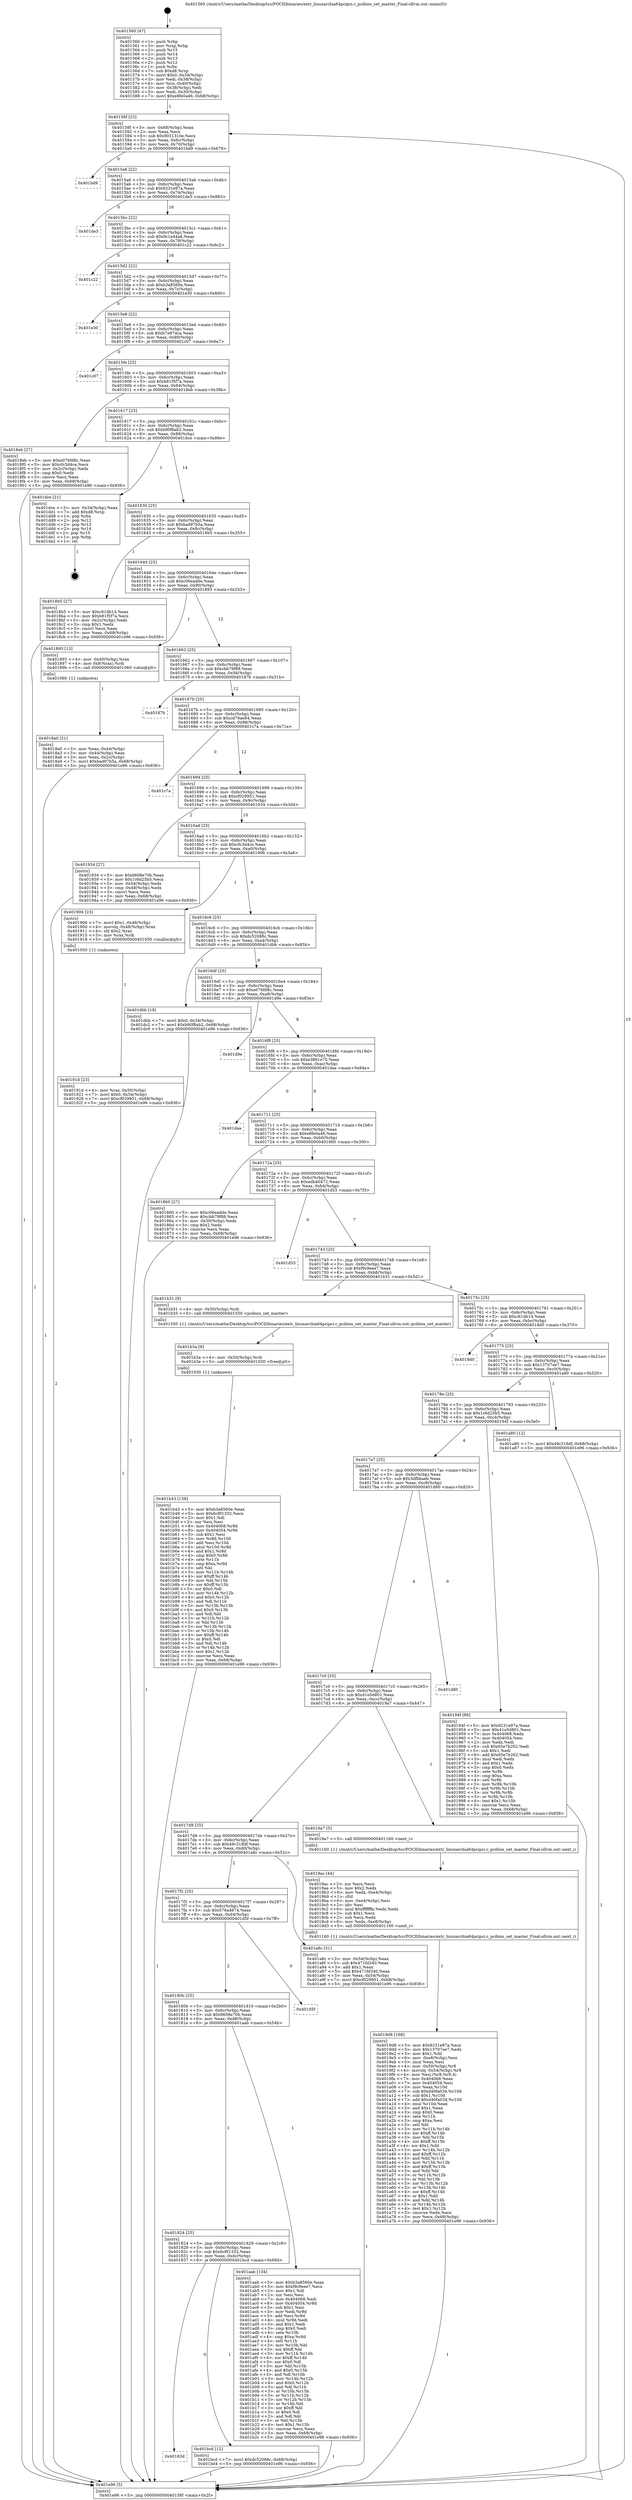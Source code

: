 digraph "0x401560" {
  label = "0x401560 (/mnt/c/Users/mathe/Desktop/tcc/POCII/binaries/extr_linuxarchia64pcipci.c_pcibios_set_master_Final-ollvm.out::main(0))"
  labelloc = "t"
  node[shape=record]

  Entry [label="",width=0.3,height=0.3,shape=circle,fillcolor=black,style=filled]
  "0x40158f" [label="{
     0x40158f [23]\l
     | [instrs]\l
     &nbsp;&nbsp;0x40158f \<+3\>: mov -0x68(%rbp),%eax\l
     &nbsp;&nbsp;0x401592 \<+2\>: mov %eax,%ecx\l
     &nbsp;&nbsp;0x401594 \<+6\>: sub $0x9031310e,%ecx\l
     &nbsp;&nbsp;0x40159a \<+3\>: mov %eax,-0x6c(%rbp)\l
     &nbsp;&nbsp;0x40159d \<+3\>: mov %ecx,-0x70(%rbp)\l
     &nbsp;&nbsp;0x4015a0 \<+6\>: je 0000000000401bd9 \<main+0x679\>\l
  }"]
  "0x401bd9" [label="{
     0x401bd9\l
  }", style=dashed]
  "0x4015a6" [label="{
     0x4015a6 [22]\l
     | [instrs]\l
     &nbsp;&nbsp;0x4015a6 \<+5\>: jmp 00000000004015ab \<main+0x4b\>\l
     &nbsp;&nbsp;0x4015ab \<+3\>: mov -0x6c(%rbp),%eax\l
     &nbsp;&nbsp;0x4015ae \<+5\>: sub $0x9231e97a,%eax\l
     &nbsp;&nbsp;0x4015b3 \<+3\>: mov %eax,-0x74(%rbp)\l
     &nbsp;&nbsp;0x4015b6 \<+6\>: je 0000000000401de3 \<main+0x883\>\l
  }"]
  Exit [label="",width=0.3,height=0.3,shape=circle,fillcolor=black,style=filled,peripheries=2]
  "0x401de3" [label="{
     0x401de3\l
  }", style=dashed]
  "0x4015bc" [label="{
     0x4015bc [22]\l
     | [instrs]\l
     &nbsp;&nbsp;0x4015bc \<+5\>: jmp 00000000004015c1 \<main+0x61\>\l
     &nbsp;&nbsp;0x4015c1 \<+3\>: mov -0x6c(%rbp),%eax\l
     &nbsp;&nbsp;0x4015c4 \<+5\>: sub $0x9c1e44a8,%eax\l
     &nbsp;&nbsp;0x4015c9 \<+3\>: mov %eax,-0x78(%rbp)\l
     &nbsp;&nbsp;0x4015cc \<+6\>: je 0000000000401c22 \<main+0x6c2\>\l
  }"]
  "0x40183d" [label="{
     0x40183d\l
  }", style=dashed]
  "0x401c22" [label="{
     0x401c22\l
  }", style=dashed]
  "0x4015d2" [label="{
     0x4015d2 [22]\l
     | [instrs]\l
     &nbsp;&nbsp;0x4015d2 \<+5\>: jmp 00000000004015d7 \<main+0x77\>\l
     &nbsp;&nbsp;0x4015d7 \<+3\>: mov -0x6c(%rbp),%eax\l
     &nbsp;&nbsp;0x4015da \<+5\>: sub $0xb3a8560e,%eax\l
     &nbsp;&nbsp;0x4015df \<+3\>: mov %eax,-0x7c(%rbp)\l
     &nbsp;&nbsp;0x4015e2 \<+6\>: je 0000000000401e30 \<main+0x8d0\>\l
  }"]
  "0x401bcd" [label="{
     0x401bcd [12]\l
     | [instrs]\l
     &nbsp;&nbsp;0x401bcd \<+7\>: movl $0xdc52088c,-0x68(%rbp)\l
     &nbsp;&nbsp;0x401bd4 \<+5\>: jmp 0000000000401e96 \<main+0x936\>\l
  }"]
  "0x401e30" [label="{
     0x401e30\l
  }", style=dashed]
  "0x4015e8" [label="{
     0x4015e8 [22]\l
     | [instrs]\l
     &nbsp;&nbsp;0x4015e8 \<+5\>: jmp 00000000004015ed \<main+0x8d\>\l
     &nbsp;&nbsp;0x4015ed \<+3\>: mov -0x6c(%rbp),%eax\l
     &nbsp;&nbsp;0x4015f0 \<+5\>: sub $0xb7e874ca,%eax\l
     &nbsp;&nbsp;0x4015f5 \<+3\>: mov %eax,-0x80(%rbp)\l
     &nbsp;&nbsp;0x4015f8 \<+6\>: je 0000000000401c07 \<main+0x6a7\>\l
  }"]
  "0x401b43" [label="{
     0x401b43 [138]\l
     | [instrs]\l
     &nbsp;&nbsp;0x401b43 \<+5\>: mov $0xb3a8560e,%eax\l
     &nbsp;&nbsp;0x401b48 \<+5\>: mov $0x6c8f1332,%ecx\l
     &nbsp;&nbsp;0x401b4d \<+2\>: mov $0x1,%dl\l
     &nbsp;&nbsp;0x401b4f \<+2\>: xor %esi,%esi\l
     &nbsp;&nbsp;0x401b51 \<+8\>: mov 0x404068,%r8d\l
     &nbsp;&nbsp;0x401b59 \<+8\>: mov 0x404054,%r9d\l
     &nbsp;&nbsp;0x401b61 \<+3\>: sub $0x1,%esi\l
     &nbsp;&nbsp;0x401b64 \<+3\>: mov %r8d,%r10d\l
     &nbsp;&nbsp;0x401b67 \<+3\>: add %esi,%r10d\l
     &nbsp;&nbsp;0x401b6a \<+4\>: imul %r10d,%r8d\l
     &nbsp;&nbsp;0x401b6e \<+4\>: and $0x1,%r8d\l
     &nbsp;&nbsp;0x401b72 \<+4\>: cmp $0x0,%r8d\l
     &nbsp;&nbsp;0x401b76 \<+4\>: sete %r11b\l
     &nbsp;&nbsp;0x401b7a \<+4\>: cmp $0xa,%r9d\l
     &nbsp;&nbsp;0x401b7e \<+3\>: setl %bl\l
     &nbsp;&nbsp;0x401b81 \<+3\>: mov %r11b,%r14b\l
     &nbsp;&nbsp;0x401b84 \<+4\>: xor $0xff,%r14b\l
     &nbsp;&nbsp;0x401b88 \<+3\>: mov %bl,%r15b\l
     &nbsp;&nbsp;0x401b8b \<+4\>: xor $0xff,%r15b\l
     &nbsp;&nbsp;0x401b8f \<+3\>: xor $0x0,%dl\l
     &nbsp;&nbsp;0x401b92 \<+3\>: mov %r14b,%r12b\l
     &nbsp;&nbsp;0x401b95 \<+4\>: and $0x0,%r12b\l
     &nbsp;&nbsp;0x401b99 \<+3\>: and %dl,%r11b\l
     &nbsp;&nbsp;0x401b9c \<+3\>: mov %r15b,%r13b\l
     &nbsp;&nbsp;0x401b9f \<+4\>: and $0x0,%r13b\l
     &nbsp;&nbsp;0x401ba3 \<+2\>: and %dl,%bl\l
     &nbsp;&nbsp;0x401ba5 \<+3\>: or %r11b,%r12b\l
     &nbsp;&nbsp;0x401ba8 \<+3\>: or %bl,%r13b\l
     &nbsp;&nbsp;0x401bab \<+3\>: xor %r13b,%r12b\l
     &nbsp;&nbsp;0x401bae \<+3\>: or %r15b,%r14b\l
     &nbsp;&nbsp;0x401bb1 \<+4\>: xor $0xff,%r14b\l
     &nbsp;&nbsp;0x401bb5 \<+3\>: or $0x0,%dl\l
     &nbsp;&nbsp;0x401bb8 \<+3\>: and %dl,%r14b\l
     &nbsp;&nbsp;0x401bbb \<+3\>: or %r14b,%r12b\l
     &nbsp;&nbsp;0x401bbe \<+4\>: test $0x1,%r12b\l
     &nbsp;&nbsp;0x401bc2 \<+3\>: cmovne %ecx,%eax\l
     &nbsp;&nbsp;0x401bc5 \<+3\>: mov %eax,-0x68(%rbp)\l
     &nbsp;&nbsp;0x401bc8 \<+5\>: jmp 0000000000401e96 \<main+0x936\>\l
  }"]
  "0x401c07" [label="{
     0x401c07\l
  }", style=dashed]
  "0x4015fe" [label="{
     0x4015fe [25]\l
     | [instrs]\l
     &nbsp;&nbsp;0x4015fe \<+5\>: jmp 0000000000401603 \<main+0xa3\>\l
     &nbsp;&nbsp;0x401603 \<+3\>: mov -0x6c(%rbp),%eax\l
     &nbsp;&nbsp;0x401606 \<+5\>: sub $0xb81f5f7a,%eax\l
     &nbsp;&nbsp;0x40160b \<+6\>: mov %eax,-0x84(%rbp)\l
     &nbsp;&nbsp;0x401611 \<+6\>: je 00000000004018eb \<main+0x38b\>\l
  }"]
  "0x401b3a" [label="{
     0x401b3a [9]\l
     | [instrs]\l
     &nbsp;&nbsp;0x401b3a \<+4\>: mov -0x50(%rbp),%rdi\l
     &nbsp;&nbsp;0x401b3e \<+5\>: call 0000000000401030 \<free@plt\>\l
     | [calls]\l
     &nbsp;&nbsp;0x401030 \{1\} (unknown)\l
  }"]
  "0x4018eb" [label="{
     0x4018eb [27]\l
     | [instrs]\l
     &nbsp;&nbsp;0x4018eb \<+5\>: mov $0xe076fd8c,%eax\l
     &nbsp;&nbsp;0x4018f0 \<+5\>: mov $0xcfc3d4ce,%ecx\l
     &nbsp;&nbsp;0x4018f5 \<+3\>: mov -0x2c(%rbp),%edx\l
     &nbsp;&nbsp;0x4018f8 \<+3\>: cmp $0x0,%edx\l
     &nbsp;&nbsp;0x4018fb \<+3\>: cmove %ecx,%eax\l
     &nbsp;&nbsp;0x4018fe \<+3\>: mov %eax,-0x68(%rbp)\l
     &nbsp;&nbsp;0x401901 \<+5\>: jmp 0000000000401e96 \<main+0x936\>\l
  }"]
  "0x401617" [label="{
     0x401617 [25]\l
     | [instrs]\l
     &nbsp;&nbsp;0x401617 \<+5\>: jmp 000000000040161c \<main+0xbc\>\l
     &nbsp;&nbsp;0x40161c \<+3\>: mov -0x6c(%rbp),%eax\l
     &nbsp;&nbsp;0x40161f \<+5\>: sub $0xb90f8ab2,%eax\l
     &nbsp;&nbsp;0x401624 \<+6\>: mov %eax,-0x88(%rbp)\l
     &nbsp;&nbsp;0x40162a \<+6\>: je 0000000000401dce \<main+0x86e\>\l
  }"]
  "0x401824" [label="{
     0x401824 [25]\l
     | [instrs]\l
     &nbsp;&nbsp;0x401824 \<+5\>: jmp 0000000000401829 \<main+0x2c9\>\l
     &nbsp;&nbsp;0x401829 \<+3\>: mov -0x6c(%rbp),%eax\l
     &nbsp;&nbsp;0x40182c \<+5\>: sub $0x6c8f1332,%eax\l
     &nbsp;&nbsp;0x401831 \<+6\>: mov %eax,-0xdc(%rbp)\l
     &nbsp;&nbsp;0x401837 \<+6\>: je 0000000000401bcd \<main+0x66d\>\l
  }"]
  "0x401dce" [label="{
     0x401dce [21]\l
     | [instrs]\l
     &nbsp;&nbsp;0x401dce \<+3\>: mov -0x34(%rbp),%eax\l
     &nbsp;&nbsp;0x401dd1 \<+7\>: add $0xd8,%rsp\l
     &nbsp;&nbsp;0x401dd8 \<+1\>: pop %rbx\l
     &nbsp;&nbsp;0x401dd9 \<+2\>: pop %r12\l
     &nbsp;&nbsp;0x401ddb \<+2\>: pop %r13\l
     &nbsp;&nbsp;0x401ddd \<+2\>: pop %r14\l
     &nbsp;&nbsp;0x401ddf \<+2\>: pop %r15\l
     &nbsp;&nbsp;0x401de1 \<+1\>: pop %rbp\l
     &nbsp;&nbsp;0x401de2 \<+1\>: ret\l
  }"]
  "0x401630" [label="{
     0x401630 [25]\l
     | [instrs]\l
     &nbsp;&nbsp;0x401630 \<+5\>: jmp 0000000000401635 \<main+0xd5\>\l
     &nbsp;&nbsp;0x401635 \<+3\>: mov -0x6c(%rbp),%eax\l
     &nbsp;&nbsp;0x401638 \<+5\>: sub $0xbad97b5a,%eax\l
     &nbsp;&nbsp;0x40163d \<+6\>: mov %eax,-0x8c(%rbp)\l
     &nbsp;&nbsp;0x401643 \<+6\>: je 00000000004018b5 \<main+0x355\>\l
  }"]
  "0x401aab" [label="{
     0x401aab [134]\l
     | [instrs]\l
     &nbsp;&nbsp;0x401aab \<+5\>: mov $0xb3a8560e,%eax\l
     &nbsp;&nbsp;0x401ab0 \<+5\>: mov $0xf9c9eee7,%ecx\l
     &nbsp;&nbsp;0x401ab5 \<+2\>: mov $0x1,%dl\l
     &nbsp;&nbsp;0x401ab7 \<+2\>: xor %esi,%esi\l
     &nbsp;&nbsp;0x401ab9 \<+7\>: mov 0x404068,%edi\l
     &nbsp;&nbsp;0x401ac0 \<+8\>: mov 0x404054,%r8d\l
     &nbsp;&nbsp;0x401ac8 \<+3\>: sub $0x1,%esi\l
     &nbsp;&nbsp;0x401acb \<+3\>: mov %edi,%r9d\l
     &nbsp;&nbsp;0x401ace \<+3\>: add %esi,%r9d\l
     &nbsp;&nbsp;0x401ad1 \<+4\>: imul %r9d,%edi\l
     &nbsp;&nbsp;0x401ad5 \<+3\>: and $0x1,%edi\l
     &nbsp;&nbsp;0x401ad8 \<+3\>: cmp $0x0,%edi\l
     &nbsp;&nbsp;0x401adb \<+4\>: sete %r10b\l
     &nbsp;&nbsp;0x401adf \<+4\>: cmp $0xa,%r8d\l
     &nbsp;&nbsp;0x401ae3 \<+4\>: setl %r11b\l
     &nbsp;&nbsp;0x401ae7 \<+3\>: mov %r10b,%bl\l
     &nbsp;&nbsp;0x401aea \<+3\>: xor $0xff,%bl\l
     &nbsp;&nbsp;0x401aed \<+3\>: mov %r11b,%r14b\l
     &nbsp;&nbsp;0x401af0 \<+4\>: xor $0xff,%r14b\l
     &nbsp;&nbsp;0x401af4 \<+3\>: xor $0x0,%dl\l
     &nbsp;&nbsp;0x401af7 \<+3\>: mov %bl,%r15b\l
     &nbsp;&nbsp;0x401afa \<+4\>: and $0x0,%r15b\l
     &nbsp;&nbsp;0x401afe \<+3\>: and %dl,%r10b\l
     &nbsp;&nbsp;0x401b01 \<+3\>: mov %r14b,%r12b\l
     &nbsp;&nbsp;0x401b04 \<+4\>: and $0x0,%r12b\l
     &nbsp;&nbsp;0x401b08 \<+3\>: and %dl,%r11b\l
     &nbsp;&nbsp;0x401b0b \<+3\>: or %r10b,%r15b\l
     &nbsp;&nbsp;0x401b0e \<+3\>: or %r11b,%r12b\l
     &nbsp;&nbsp;0x401b11 \<+3\>: xor %r12b,%r15b\l
     &nbsp;&nbsp;0x401b14 \<+3\>: or %r14b,%bl\l
     &nbsp;&nbsp;0x401b17 \<+3\>: xor $0xff,%bl\l
     &nbsp;&nbsp;0x401b1a \<+3\>: or $0x0,%dl\l
     &nbsp;&nbsp;0x401b1d \<+2\>: and %dl,%bl\l
     &nbsp;&nbsp;0x401b1f \<+3\>: or %bl,%r15b\l
     &nbsp;&nbsp;0x401b22 \<+4\>: test $0x1,%r15b\l
     &nbsp;&nbsp;0x401b26 \<+3\>: cmovne %ecx,%eax\l
     &nbsp;&nbsp;0x401b29 \<+3\>: mov %eax,-0x68(%rbp)\l
     &nbsp;&nbsp;0x401b2c \<+5\>: jmp 0000000000401e96 \<main+0x936\>\l
  }"]
  "0x4018b5" [label="{
     0x4018b5 [27]\l
     | [instrs]\l
     &nbsp;&nbsp;0x4018b5 \<+5\>: mov $0xc61db14,%eax\l
     &nbsp;&nbsp;0x4018ba \<+5\>: mov $0xb81f5f7a,%ecx\l
     &nbsp;&nbsp;0x4018bf \<+3\>: mov -0x2c(%rbp),%edx\l
     &nbsp;&nbsp;0x4018c2 \<+3\>: cmp $0x1,%edx\l
     &nbsp;&nbsp;0x4018c5 \<+3\>: cmovl %ecx,%eax\l
     &nbsp;&nbsp;0x4018c8 \<+3\>: mov %eax,-0x68(%rbp)\l
     &nbsp;&nbsp;0x4018cb \<+5\>: jmp 0000000000401e96 \<main+0x936\>\l
  }"]
  "0x401649" [label="{
     0x401649 [25]\l
     | [instrs]\l
     &nbsp;&nbsp;0x401649 \<+5\>: jmp 000000000040164e \<main+0xee\>\l
     &nbsp;&nbsp;0x40164e \<+3\>: mov -0x6c(%rbp),%eax\l
     &nbsp;&nbsp;0x401651 \<+5\>: sub $0xc06eadde,%eax\l
     &nbsp;&nbsp;0x401656 \<+6\>: mov %eax,-0x90(%rbp)\l
     &nbsp;&nbsp;0x40165c \<+6\>: je 0000000000401893 \<main+0x333\>\l
  }"]
  "0x40180b" [label="{
     0x40180b [25]\l
     | [instrs]\l
     &nbsp;&nbsp;0x40180b \<+5\>: jmp 0000000000401810 \<main+0x2b0\>\l
     &nbsp;&nbsp;0x401810 \<+3\>: mov -0x6c(%rbp),%eax\l
     &nbsp;&nbsp;0x401813 \<+5\>: sub $0x6608e70b,%eax\l
     &nbsp;&nbsp;0x401818 \<+6\>: mov %eax,-0xd8(%rbp)\l
     &nbsp;&nbsp;0x40181e \<+6\>: je 0000000000401aab \<main+0x54b\>\l
  }"]
  "0x401893" [label="{
     0x401893 [13]\l
     | [instrs]\l
     &nbsp;&nbsp;0x401893 \<+4\>: mov -0x40(%rbp),%rax\l
     &nbsp;&nbsp;0x401897 \<+4\>: mov 0x8(%rax),%rdi\l
     &nbsp;&nbsp;0x40189b \<+5\>: call 0000000000401060 \<atoi@plt\>\l
     | [calls]\l
     &nbsp;&nbsp;0x401060 \{1\} (unknown)\l
  }"]
  "0x401662" [label="{
     0x401662 [25]\l
     | [instrs]\l
     &nbsp;&nbsp;0x401662 \<+5\>: jmp 0000000000401667 \<main+0x107\>\l
     &nbsp;&nbsp;0x401667 \<+3\>: mov -0x6c(%rbp),%eax\l
     &nbsp;&nbsp;0x40166a \<+5\>: sub $0xcbb79f88,%eax\l
     &nbsp;&nbsp;0x40166f \<+6\>: mov %eax,-0x94(%rbp)\l
     &nbsp;&nbsp;0x401675 \<+6\>: je 000000000040187b \<main+0x31b\>\l
  }"]
  "0x401d5f" [label="{
     0x401d5f\l
  }", style=dashed]
  "0x40187b" [label="{
     0x40187b\l
  }", style=dashed]
  "0x40167b" [label="{
     0x40167b [25]\l
     | [instrs]\l
     &nbsp;&nbsp;0x40167b \<+5\>: jmp 0000000000401680 \<main+0x120\>\l
     &nbsp;&nbsp;0x401680 \<+3\>: mov -0x6c(%rbp),%eax\l
     &nbsp;&nbsp;0x401683 \<+5\>: sub $0xcd79ae84,%eax\l
     &nbsp;&nbsp;0x401688 \<+6\>: mov %eax,-0x98(%rbp)\l
     &nbsp;&nbsp;0x40168e \<+6\>: je 0000000000401c7a \<main+0x71a\>\l
  }"]
  "0x4017f2" [label="{
     0x4017f2 [25]\l
     | [instrs]\l
     &nbsp;&nbsp;0x4017f2 \<+5\>: jmp 00000000004017f7 \<main+0x297\>\l
     &nbsp;&nbsp;0x4017f7 \<+3\>: mov -0x6c(%rbp),%eax\l
     &nbsp;&nbsp;0x4017fa \<+5\>: sub $0x576a4674,%eax\l
     &nbsp;&nbsp;0x4017ff \<+6\>: mov %eax,-0xd4(%rbp)\l
     &nbsp;&nbsp;0x401805 \<+6\>: je 0000000000401d5f \<main+0x7ff\>\l
  }"]
  "0x401c7a" [label="{
     0x401c7a\l
  }", style=dashed]
  "0x401694" [label="{
     0x401694 [25]\l
     | [instrs]\l
     &nbsp;&nbsp;0x401694 \<+5\>: jmp 0000000000401699 \<main+0x139\>\l
     &nbsp;&nbsp;0x401699 \<+3\>: mov -0x6c(%rbp),%eax\l
     &nbsp;&nbsp;0x40169c \<+5\>: sub $0xcf029951,%eax\l
     &nbsp;&nbsp;0x4016a1 \<+6\>: mov %eax,-0x9c(%rbp)\l
     &nbsp;&nbsp;0x4016a7 \<+6\>: je 0000000000401934 \<main+0x3d4\>\l
  }"]
  "0x401a8c" [label="{
     0x401a8c [31]\l
     | [instrs]\l
     &nbsp;&nbsp;0x401a8c \<+3\>: mov -0x54(%rbp),%eax\l
     &nbsp;&nbsp;0x401a8f \<+5\>: sub $0x471fd340,%eax\l
     &nbsp;&nbsp;0x401a94 \<+3\>: add $0x1,%eax\l
     &nbsp;&nbsp;0x401a97 \<+5\>: add $0x471fd340,%eax\l
     &nbsp;&nbsp;0x401a9c \<+3\>: mov %eax,-0x54(%rbp)\l
     &nbsp;&nbsp;0x401a9f \<+7\>: movl $0xcf029951,-0x68(%rbp)\l
     &nbsp;&nbsp;0x401aa6 \<+5\>: jmp 0000000000401e96 \<main+0x936\>\l
  }"]
  "0x401934" [label="{
     0x401934 [27]\l
     | [instrs]\l
     &nbsp;&nbsp;0x401934 \<+5\>: mov $0x6608e70b,%eax\l
     &nbsp;&nbsp;0x401939 \<+5\>: mov $0x1c6d25b5,%ecx\l
     &nbsp;&nbsp;0x40193e \<+3\>: mov -0x54(%rbp),%edx\l
     &nbsp;&nbsp;0x401941 \<+3\>: cmp -0x48(%rbp),%edx\l
     &nbsp;&nbsp;0x401944 \<+3\>: cmovl %ecx,%eax\l
     &nbsp;&nbsp;0x401947 \<+3\>: mov %eax,-0x68(%rbp)\l
     &nbsp;&nbsp;0x40194a \<+5\>: jmp 0000000000401e96 \<main+0x936\>\l
  }"]
  "0x4016ad" [label="{
     0x4016ad [25]\l
     | [instrs]\l
     &nbsp;&nbsp;0x4016ad \<+5\>: jmp 00000000004016b2 \<main+0x152\>\l
     &nbsp;&nbsp;0x4016b2 \<+3\>: mov -0x6c(%rbp),%eax\l
     &nbsp;&nbsp;0x4016b5 \<+5\>: sub $0xcfc3d4ce,%eax\l
     &nbsp;&nbsp;0x4016ba \<+6\>: mov %eax,-0xa0(%rbp)\l
     &nbsp;&nbsp;0x4016c0 \<+6\>: je 0000000000401906 \<main+0x3a6\>\l
  }"]
  "0x4019d8" [label="{
     0x4019d8 [168]\l
     | [instrs]\l
     &nbsp;&nbsp;0x4019d8 \<+5\>: mov $0x9231e97a,%ecx\l
     &nbsp;&nbsp;0x4019dd \<+5\>: mov $0x13707ee7,%edx\l
     &nbsp;&nbsp;0x4019e2 \<+3\>: mov $0x1,%dil\l
     &nbsp;&nbsp;0x4019e5 \<+6\>: mov -0xe8(%rbp),%esi\l
     &nbsp;&nbsp;0x4019eb \<+3\>: imul %eax,%esi\l
     &nbsp;&nbsp;0x4019ee \<+4\>: mov -0x50(%rbp),%r8\l
     &nbsp;&nbsp;0x4019f2 \<+4\>: movslq -0x54(%rbp),%r9\l
     &nbsp;&nbsp;0x4019f6 \<+4\>: mov %esi,(%r8,%r9,4)\l
     &nbsp;&nbsp;0x4019fa \<+7\>: mov 0x404068,%eax\l
     &nbsp;&nbsp;0x401a01 \<+7\>: mov 0x404054,%esi\l
     &nbsp;&nbsp;0x401a08 \<+3\>: mov %eax,%r10d\l
     &nbsp;&nbsp;0x401a0b \<+7\>: sub $0xd40fa034,%r10d\l
     &nbsp;&nbsp;0x401a12 \<+4\>: sub $0x1,%r10d\l
     &nbsp;&nbsp;0x401a16 \<+7\>: add $0xd40fa034,%r10d\l
     &nbsp;&nbsp;0x401a1d \<+4\>: imul %r10d,%eax\l
     &nbsp;&nbsp;0x401a21 \<+3\>: and $0x1,%eax\l
     &nbsp;&nbsp;0x401a24 \<+3\>: cmp $0x0,%eax\l
     &nbsp;&nbsp;0x401a27 \<+4\>: sete %r11b\l
     &nbsp;&nbsp;0x401a2b \<+3\>: cmp $0xa,%esi\l
     &nbsp;&nbsp;0x401a2e \<+3\>: setl %bl\l
     &nbsp;&nbsp;0x401a31 \<+3\>: mov %r11b,%r14b\l
     &nbsp;&nbsp;0x401a34 \<+4\>: xor $0xff,%r14b\l
     &nbsp;&nbsp;0x401a38 \<+3\>: mov %bl,%r15b\l
     &nbsp;&nbsp;0x401a3b \<+4\>: xor $0xff,%r15b\l
     &nbsp;&nbsp;0x401a3f \<+4\>: xor $0x1,%dil\l
     &nbsp;&nbsp;0x401a43 \<+3\>: mov %r14b,%r12b\l
     &nbsp;&nbsp;0x401a46 \<+4\>: and $0xff,%r12b\l
     &nbsp;&nbsp;0x401a4a \<+3\>: and %dil,%r11b\l
     &nbsp;&nbsp;0x401a4d \<+3\>: mov %r15b,%r13b\l
     &nbsp;&nbsp;0x401a50 \<+4\>: and $0xff,%r13b\l
     &nbsp;&nbsp;0x401a54 \<+3\>: and %dil,%bl\l
     &nbsp;&nbsp;0x401a57 \<+3\>: or %r11b,%r12b\l
     &nbsp;&nbsp;0x401a5a \<+3\>: or %bl,%r13b\l
     &nbsp;&nbsp;0x401a5d \<+3\>: xor %r13b,%r12b\l
     &nbsp;&nbsp;0x401a60 \<+3\>: or %r15b,%r14b\l
     &nbsp;&nbsp;0x401a63 \<+4\>: xor $0xff,%r14b\l
     &nbsp;&nbsp;0x401a67 \<+4\>: or $0x1,%dil\l
     &nbsp;&nbsp;0x401a6b \<+3\>: and %dil,%r14b\l
     &nbsp;&nbsp;0x401a6e \<+3\>: or %r14b,%r12b\l
     &nbsp;&nbsp;0x401a71 \<+4\>: test $0x1,%r12b\l
     &nbsp;&nbsp;0x401a75 \<+3\>: cmovne %edx,%ecx\l
     &nbsp;&nbsp;0x401a78 \<+3\>: mov %ecx,-0x68(%rbp)\l
     &nbsp;&nbsp;0x401a7b \<+5\>: jmp 0000000000401e96 \<main+0x936\>\l
  }"]
  "0x401906" [label="{
     0x401906 [23]\l
     | [instrs]\l
     &nbsp;&nbsp;0x401906 \<+7\>: movl $0x1,-0x48(%rbp)\l
     &nbsp;&nbsp;0x40190d \<+4\>: movslq -0x48(%rbp),%rax\l
     &nbsp;&nbsp;0x401911 \<+4\>: shl $0x2,%rax\l
     &nbsp;&nbsp;0x401915 \<+3\>: mov %rax,%rdi\l
     &nbsp;&nbsp;0x401918 \<+5\>: call 0000000000401050 \<malloc@plt\>\l
     | [calls]\l
     &nbsp;&nbsp;0x401050 \{1\} (unknown)\l
  }"]
  "0x4016c6" [label="{
     0x4016c6 [25]\l
     | [instrs]\l
     &nbsp;&nbsp;0x4016c6 \<+5\>: jmp 00000000004016cb \<main+0x16b\>\l
     &nbsp;&nbsp;0x4016cb \<+3\>: mov -0x6c(%rbp),%eax\l
     &nbsp;&nbsp;0x4016ce \<+5\>: sub $0xdc52088c,%eax\l
     &nbsp;&nbsp;0x4016d3 \<+6\>: mov %eax,-0xa4(%rbp)\l
     &nbsp;&nbsp;0x4016d9 \<+6\>: je 0000000000401dbb \<main+0x85b\>\l
  }"]
  "0x4019ac" [label="{
     0x4019ac [44]\l
     | [instrs]\l
     &nbsp;&nbsp;0x4019ac \<+2\>: xor %ecx,%ecx\l
     &nbsp;&nbsp;0x4019ae \<+5\>: mov $0x2,%edx\l
     &nbsp;&nbsp;0x4019b3 \<+6\>: mov %edx,-0xe4(%rbp)\l
     &nbsp;&nbsp;0x4019b9 \<+1\>: cltd\l
     &nbsp;&nbsp;0x4019ba \<+6\>: mov -0xe4(%rbp),%esi\l
     &nbsp;&nbsp;0x4019c0 \<+2\>: idiv %esi\l
     &nbsp;&nbsp;0x4019c2 \<+6\>: imul $0xfffffffe,%edx,%edx\l
     &nbsp;&nbsp;0x4019c8 \<+3\>: sub $0x1,%ecx\l
     &nbsp;&nbsp;0x4019cb \<+2\>: sub %ecx,%edx\l
     &nbsp;&nbsp;0x4019cd \<+6\>: mov %edx,-0xe8(%rbp)\l
     &nbsp;&nbsp;0x4019d3 \<+5\>: call 0000000000401160 \<next_i\>\l
     | [calls]\l
     &nbsp;&nbsp;0x401160 \{1\} (/mnt/c/Users/mathe/Desktop/tcc/POCII/binaries/extr_linuxarchia64pcipci.c_pcibios_set_master_Final-ollvm.out::next_i)\l
  }"]
  "0x401dbb" [label="{
     0x401dbb [19]\l
     | [instrs]\l
     &nbsp;&nbsp;0x401dbb \<+7\>: movl $0x0,-0x34(%rbp)\l
     &nbsp;&nbsp;0x401dc2 \<+7\>: movl $0xb90f8ab2,-0x68(%rbp)\l
     &nbsp;&nbsp;0x401dc9 \<+5\>: jmp 0000000000401e96 \<main+0x936\>\l
  }"]
  "0x4016df" [label="{
     0x4016df [25]\l
     | [instrs]\l
     &nbsp;&nbsp;0x4016df \<+5\>: jmp 00000000004016e4 \<main+0x184\>\l
     &nbsp;&nbsp;0x4016e4 \<+3\>: mov -0x6c(%rbp),%eax\l
     &nbsp;&nbsp;0x4016e7 \<+5\>: sub $0xe076fd8c,%eax\l
     &nbsp;&nbsp;0x4016ec \<+6\>: mov %eax,-0xa8(%rbp)\l
     &nbsp;&nbsp;0x4016f2 \<+6\>: je 0000000000401d9e \<main+0x83e\>\l
  }"]
  "0x4017d9" [label="{
     0x4017d9 [25]\l
     | [instrs]\l
     &nbsp;&nbsp;0x4017d9 \<+5\>: jmp 00000000004017de \<main+0x27e\>\l
     &nbsp;&nbsp;0x4017de \<+3\>: mov -0x6c(%rbp),%eax\l
     &nbsp;&nbsp;0x4017e1 \<+5\>: sub $0x49c318df,%eax\l
     &nbsp;&nbsp;0x4017e6 \<+6\>: mov %eax,-0xd0(%rbp)\l
     &nbsp;&nbsp;0x4017ec \<+6\>: je 0000000000401a8c \<main+0x52c\>\l
  }"]
  "0x401d9e" [label="{
     0x401d9e\l
  }", style=dashed]
  "0x4016f8" [label="{
     0x4016f8 [25]\l
     | [instrs]\l
     &nbsp;&nbsp;0x4016f8 \<+5\>: jmp 00000000004016fd \<main+0x19d\>\l
     &nbsp;&nbsp;0x4016fd \<+3\>: mov -0x6c(%rbp),%eax\l
     &nbsp;&nbsp;0x401700 \<+5\>: sub $0xe3861e70,%eax\l
     &nbsp;&nbsp;0x401705 \<+6\>: mov %eax,-0xac(%rbp)\l
     &nbsp;&nbsp;0x40170b \<+6\>: je 0000000000401daa \<main+0x84a\>\l
  }"]
  "0x4019a7" [label="{
     0x4019a7 [5]\l
     | [instrs]\l
     &nbsp;&nbsp;0x4019a7 \<+5\>: call 0000000000401160 \<next_i\>\l
     | [calls]\l
     &nbsp;&nbsp;0x401160 \{1\} (/mnt/c/Users/mathe/Desktop/tcc/POCII/binaries/extr_linuxarchia64pcipci.c_pcibios_set_master_Final-ollvm.out::next_i)\l
  }"]
  "0x401daa" [label="{
     0x401daa\l
  }", style=dashed]
  "0x401711" [label="{
     0x401711 [25]\l
     | [instrs]\l
     &nbsp;&nbsp;0x401711 \<+5\>: jmp 0000000000401716 \<main+0x1b6\>\l
     &nbsp;&nbsp;0x401716 \<+3\>: mov -0x6c(%rbp),%eax\l
     &nbsp;&nbsp;0x401719 \<+5\>: sub $0xe8fe0a46,%eax\l
     &nbsp;&nbsp;0x40171e \<+6\>: mov %eax,-0xb0(%rbp)\l
     &nbsp;&nbsp;0x401724 \<+6\>: je 0000000000401860 \<main+0x300\>\l
  }"]
  "0x4017c0" [label="{
     0x4017c0 [25]\l
     | [instrs]\l
     &nbsp;&nbsp;0x4017c0 \<+5\>: jmp 00000000004017c5 \<main+0x265\>\l
     &nbsp;&nbsp;0x4017c5 \<+3\>: mov -0x6c(%rbp),%eax\l
     &nbsp;&nbsp;0x4017c8 \<+5\>: sub $0x41e5d801,%eax\l
     &nbsp;&nbsp;0x4017cd \<+6\>: mov %eax,-0xcc(%rbp)\l
     &nbsp;&nbsp;0x4017d3 \<+6\>: je 00000000004019a7 \<main+0x447\>\l
  }"]
  "0x401860" [label="{
     0x401860 [27]\l
     | [instrs]\l
     &nbsp;&nbsp;0x401860 \<+5\>: mov $0xc06eadde,%eax\l
     &nbsp;&nbsp;0x401865 \<+5\>: mov $0xcbb79f88,%ecx\l
     &nbsp;&nbsp;0x40186a \<+3\>: mov -0x30(%rbp),%edx\l
     &nbsp;&nbsp;0x40186d \<+3\>: cmp $0x2,%edx\l
     &nbsp;&nbsp;0x401870 \<+3\>: cmovne %ecx,%eax\l
     &nbsp;&nbsp;0x401873 \<+3\>: mov %eax,-0x68(%rbp)\l
     &nbsp;&nbsp;0x401876 \<+5\>: jmp 0000000000401e96 \<main+0x936\>\l
  }"]
  "0x40172a" [label="{
     0x40172a [25]\l
     | [instrs]\l
     &nbsp;&nbsp;0x40172a \<+5\>: jmp 000000000040172f \<main+0x1cf\>\l
     &nbsp;&nbsp;0x40172f \<+3\>: mov -0x6c(%rbp),%eax\l
     &nbsp;&nbsp;0x401732 \<+5\>: sub $0xedb40472,%eax\l
     &nbsp;&nbsp;0x401737 \<+6\>: mov %eax,-0xb4(%rbp)\l
     &nbsp;&nbsp;0x40173d \<+6\>: je 0000000000401d53 \<main+0x7f3\>\l
  }"]
  "0x401e96" [label="{
     0x401e96 [5]\l
     | [instrs]\l
     &nbsp;&nbsp;0x401e96 \<+5\>: jmp 000000000040158f \<main+0x2f\>\l
  }"]
  "0x401560" [label="{
     0x401560 [47]\l
     | [instrs]\l
     &nbsp;&nbsp;0x401560 \<+1\>: push %rbp\l
     &nbsp;&nbsp;0x401561 \<+3\>: mov %rsp,%rbp\l
     &nbsp;&nbsp;0x401564 \<+2\>: push %r15\l
     &nbsp;&nbsp;0x401566 \<+2\>: push %r14\l
     &nbsp;&nbsp;0x401568 \<+2\>: push %r13\l
     &nbsp;&nbsp;0x40156a \<+2\>: push %r12\l
     &nbsp;&nbsp;0x40156c \<+1\>: push %rbx\l
     &nbsp;&nbsp;0x40156d \<+7\>: sub $0xd8,%rsp\l
     &nbsp;&nbsp;0x401574 \<+7\>: movl $0x0,-0x34(%rbp)\l
     &nbsp;&nbsp;0x40157b \<+3\>: mov %edi,-0x38(%rbp)\l
     &nbsp;&nbsp;0x40157e \<+4\>: mov %rsi,-0x40(%rbp)\l
     &nbsp;&nbsp;0x401582 \<+3\>: mov -0x38(%rbp),%edi\l
     &nbsp;&nbsp;0x401585 \<+3\>: mov %edi,-0x30(%rbp)\l
     &nbsp;&nbsp;0x401588 \<+7\>: movl $0xe8fe0a46,-0x68(%rbp)\l
  }"]
  "0x4018a0" [label="{
     0x4018a0 [21]\l
     | [instrs]\l
     &nbsp;&nbsp;0x4018a0 \<+3\>: mov %eax,-0x44(%rbp)\l
     &nbsp;&nbsp;0x4018a3 \<+3\>: mov -0x44(%rbp),%eax\l
     &nbsp;&nbsp;0x4018a6 \<+3\>: mov %eax,-0x2c(%rbp)\l
     &nbsp;&nbsp;0x4018a9 \<+7\>: movl $0xbad97b5a,-0x68(%rbp)\l
     &nbsp;&nbsp;0x4018b0 \<+5\>: jmp 0000000000401e96 \<main+0x936\>\l
  }"]
  "0x40191d" [label="{
     0x40191d [23]\l
     | [instrs]\l
     &nbsp;&nbsp;0x40191d \<+4\>: mov %rax,-0x50(%rbp)\l
     &nbsp;&nbsp;0x401921 \<+7\>: movl $0x0,-0x54(%rbp)\l
     &nbsp;&nbsp;0x401928 \<+7\>: movl $0xcf029951,-0x68(%rbp)\l
     &nbsp;&nbsp;0x40192f \<+5\>: jmp 0000000000401e96 \<main+0x936\>\l
  }"]
  "0x401d80" [label="{
     0x401d80\l
  }", style=dashed]
  "0x401d53" [label="{
     0x401d53\l
  }", style=dashed]
  "0x401743" [label="{
     0x401743 [25]\l
     | [instrs]\l
     &nbsp;&nbsp;0x401743 \<+5\>: jmp 0000000000401748 \<main+0x1e8\>\l
     &nbsp;&nbsp;0x401748 \<+3\>: mov -0x6c(%rbp),%eax\l
     &nbsp;&nbsp;0x40174b \<+5\>: sub $0xf9c9eee7,%eax\l
     &nbsp;&nbsp;0x401750 \<+6\>: mov %eax,-0xb8(%rbp)\l
     &nbsp;&nbsp;0x401756 \<+6\>: je 0000000000401b31 \<main+0x5d1\>\l
  }"]
  "0x4017a7" [label="{
     0x4017a7 [25]\l
     | [instrs]\l
     &nbsp;&nbsp;0x4017a7 \<+5\>: jmp 00000000004017ac \<main+0x24c\>\l
     &nbsp;&nbsp;0x4017ac \<+3\>: mov -0x6c(%rbp),%eax\l
     &nbsp;&nbsp;0x4017af \<+5\>: sub $0x3dfbbaeb,%eax\l
     &nbsp;&nbsp;0x4017b4 \<+6\>: mov %eax,-0xc8(%rbp)\l
     &nbsp;&nbsp;0x4017ba \<+6\>: je 0000000000401d80 \<main+0x820\>\l
  }"]
  "0x401b31" [label="{
     0x401b31 [9]\l
     | [instrs]\l
     &nbsp;&nbsp;0x401b31 \<+4\>: mov -0x50(%rbp),%rdi\l
     &nbsp;&nbsp;0x401b35 \<+5\>: call 0000000000401550 \<pcibios_set_master\>\l
     | [calls]\l
     &nbsp;&nbsp;0x401550 \{1\} (/mnt/c/Users/mathe/Desktop/tcc/POCII/binaries/extr_linuxarchia64pcipci.c_pcibios_set_master_Final-ollvm.out::pcibios_set_master)\l
  }"]
  "0x40175c" [label="{
     0x40175c [25]\l
     | [instrs]\l
     &nbsp;&nbsp;0x40175c \<+5\>: jmp 0000000000401761 \<main+0x201\>\l
     &nbsp;&nbsp;0x401761 \<+3\>: mov -0x6c(%rbp),%eax\l
     &nbsp;&nbsp;0x401764 \<+5\>: sub $0xc61db14,%eax\l
     &nbsp;&nbsp;0x401769 \<+6\>: mov %eax,-0xbc(%rbp)\l
     &nbsp;&nbsp;0x40176f \<+6\>: je 00000000004018d0 \<main+0x370\>\l
  }"]
  "0x40194f" [label="{
     0x40194f [88]\l
     | [instrs]\l
     &nbsp;&nbsp;0x40194f \<+5\>: mov $0x9231e97a,%eax\l
     &nbsp;&nbsp;0x401954 \<+5\>: mov $0x41e5d801,%ecx\l
     &nbsp;&nbsp;0x401959 \<+7\>: mov 0x404068,%edx\l
     &nbsp;&nbsp;0x401960 \<+7\>: mov 0x404054,%esi\l
     &nbsp;&nbsp;0x401967 \<+2\>: mov %edx,%edi\l
     &nbsp;&nbsp;0x401969 \<+6\>: sub $0x65e7b262,%edi\l
     &nbsp;&nbsp;0x40196f \<+3\>: sub $0x1,%edi\l
     &nbsp;&nbsp;0x401972 \<+6\>: add $0x65e7b262,%edi\l
     &nbsp;&nbsp;0x401978 \<+3\>: imul %edi,%edx\l
     &nbsp;&nbsp;0x40197b \<+3\>: and $0x1,%edx\l
     &nbsp;&nbsp;0x40197e \<+3\>: cmp $0x0,%edx\l
     &nbsp;&nbsp;0x401981 \<+4\>: sete %r8b\l
     &nbsp;&nbsp;0x401985 \<+3\>: cmp $0xa,%esi\l
     &nbsp;&nbsp;0x401988 \<+4\>: setl %r9b\l
     &nbsp;&nbsp;0x40198c \<+3\>: mov %r8b,%r10b\l
     &nbsp;&nbsp;0x40198f \<+3\>: and %r9b,%r10b\l
     &nbsp;&nbsp;0x401992 \<+3\>: xor %r9b,%r8b\l
     &nbsp;&nbsp;0x401995 \<+3\>: or %r8b,%r10b\l
     &nbsp;&nbsp;0x401998 \<+4\>: test $0x1,%r10b\l
     &nbsp;&nbsp;0x40199c \<+3\>: cmovne %ecx,%eax\l
     &nbsp;&nbsp;0x40199f \<+3\>: mov %eax,-0x68(%rbp)\l
     &nbsp;&nbsp;0x4019a2 \<+5\>: jmp 0000000000401e96 \<main+0x936\>\l
  }"]
  "0x4018d0" [label="{
     0x4018d0\l
  }", style=dashed]
  "0x401775" [label="{
     0x401775 [25]\l
     | [instrs]\l
     &nbsp;&nbsp;0x401775 \<+5\>: jmp 000000000040177a \<main+0x21a\>\l
     &nbsp;&nbsp;0x40177a \<+3\>: mov -0x6c(%rbp),%eax\l
     &nbsp;&nbsp;0x40177d \<+5\>: sub $0x13707ee7,%eax\l
     &nbsp;&nbsp;0x401782 \<+6\>: mov %eax,-0xc0(%rbp)\l
     &nbsp;&nbsp;0x401788 \<+6\>: je 0000000000401a80 \<main+0x520\>\l
  }"]
  "0x40178e" [label="{
     0x40178e [25]\l
     | [instrs]\l
     &nbsp;&nbsp;0x40178e \<+5\>: jmp 0000000000401793 \<main+0x233\>\l
     &nbsp;&nbsp;0x401793 \<+3\>: mov -0x6c(%rbp),%eax\l
     &nbsp;&nbsp;0x401796 \<+5\>: sub $0x1c6d25b5,%eax\l
     &nbsp;&nbsp;0x40179b \<+6\>: mov %eax,-0xc4(%rbp)\l
     &nbsp;&nbsp;0x4017a1 \<+6\>: je 000000000040194f \<main+0x3ef\>\l
  }"]
  "0x401a80" [label="{
     0x401a80 [12]\l
     | [instrs]\l
     &nbsp;&nbsp;0x401a80 \<+7\>: movl $0x49c318df,-0x68(%rbp)\l
     &nbsp;&nbsp;0x401a87 \<+5\>: jmp 0000000000401e96 \<main+0x936\>\l
  }"]
  Entry -> "0x401560" [label=" 1"]
  "0x40158f" -> "0x401bd9" [label=" 0"]
  "0x40158f" -> "0x4015a6" [label=" 16"]
  "0x401dce" -> Exit [label=" 1"]
  "0x4015a6" -> "0x401de3" [label=" 0"]
  "0x4015a6" -> "0x4015bc" [label=" 16"]
  "0x401dbb" -> "0x401e96" [label=" 1"]
  "0x4015bc" -> "0x401c22" [label=" 0"]
  "0x4015bc" -> "0x4015d2" [label=" 16"]
  "0x401bcd" -> "0x401e96" [label=" 1"]
  "0x4015d2" -> "0x401e30" [label=" 0"]
  "0x4015d2" -> "0x4015e8" [label=" 16"]
  "0x401824" -> "0x40183d" [label=" 0"]
  "0x4015e8" -> "0x401c07" [label=" 0"]
  "0x4015e8" -> "0x4015fe" [label=" 16"]
  "0x401824" -> "0x401bcd" [label=" 1"]
  "0x4015fe" -> "0x4018eb" [label=" 1"]
  "0x4015fe" -> "0x401617" [label=" 15"]
  "0x401b43" -> "0x401e96" [label=" 1"]
  "0x401617" -> "0x401dce" [label=" 1"]
  "0x401617" -> "0x401630" [label=" 14"]
  "0x401b3a" -> "0x401b43" [label=" 1"]
  "0x401630" -> "0x4018b5" [label=" 1"]
  "0x401630" -> "0x401649" [label=" 13"]
  "0x401b31" -> "0x401b3a" [label=" 1"]
  "0x401649" -> "0x401893" [label=" 1"]
  "0x401649" -> "0x401662" [label=" 12"]
  "0x40180b" -> "0x401824" [label=" 1"]
  "0x401662" -> "0x40187b" [label=" 0"]
  "0x401662" -> "0x40167b" [label=" 12"]
  "0x40180b" -> "0x401aab" [label=" 1"]
  "0x40167b" -> "0x401c7a" [label=" 0"]
  "0x40167b" -> "0x401694" [label=" 12"]
  "0x4017f2" -> "0x40180b" [label=" 2"]
  "0x401694" -> "0x401934" [label=" 2"]
  "0x401694" -> "0x4016ad" [label=" 10"]
  "0x4017f2" -> "0x401d5f" [label=" 0"]
  "0x4016ad" -> "0x401906" [label=" 1"]
  "0x4016ad" -> "0x4016c6" [label=" 9"]
  "0x401a8c" -> "0x401e96" [label=" 1"]
  "0x4016c6" -> "0x401dbb" [label=" 1"]
  "0x4016c6" -> "0x4016df" [label=" 8"]
  "0x4017d9" -> "0x4017f2" [label=" 2"]
  "0x4016df" -> "0x401d9e" [label=" 0"]
  "0x4016df" -> "0x4016f8" [label=" 8"]
  "0x4017d9" -> "0x401a8c" [label=" 1"]
  "0x4016f8" -> "0x401daa" [label=" 0"]
  "0x4016f8" -> "0x401711" [label=" 8"]
  "0x401aab" -> "0x401e96" [label=" 1"]
  "0x401711" -> "0x401860" [label=" 1"]
  "0x401711" -> "0x40172a" [label=" 7"]
  "0x401860" -> "0x401e96" [label=" 1"]
  "0x401560" -> "0x40158f" [label=" 1"]
  "0x401e96" -> "0x40158f" [label=" 15"]
  "0x401893" -> "0x4018a0" [label=" 1"]
  "0x4018a0" -> "0x401e96" [label=" 1"]
  "0x4018b5" -> "0x401e96" [label=" 1"]
  "0x4018eb" -> "0x401e96" [label=" 1"]
  "0x401906" -> "0x40191d" [label=" 1"]
  "0x40191d" -> "0x401e96" [label=" 1"]
  "0x401934" -> "0x401e96" [label=" 2"]
  "0x4019d8" -> "0x401e96" [label=" 1"]
  "0x40172a" -> "0x401d53" [label=" 0"]
  "0x40172a" -> "0x401743" [label=" 7"]
  "0x4019ac" -> "0x4019d8" [label=" 1"]
  "0x401743" -> "0x401b31" [label=" 1"]
  "0x401743" -> "0x40175c" [label=" 6"]
  "0x4017c0" -> "0x4017d9" [label=" 3"]
  "0x40175c" -> "0x4018d0" [label=" 0"]
  "0x40175c" -> "0x401775" [label=" 6"]
  "0x4017c0" -> "0x4019a7" [label=" 1"]
  "0x401775" -> "0x401a80" [label=" 1"]
  "0x401775" -> "0x40178e" [label=" 5"]
  "0x401a80" -> "0x401e96" [label=" 1"]
  "0x40178e" -> "0x40194f" [label=" 1"]
  "0x40178e" -> "0x4017a7" [label=" 4"]
  "0x40194f" -> "0x401e96" [label=" 1"]
  "0x4019a7" -> "0x4019ac" [label=" 1"]
  "0x4017a7" -> "0x401d80" [label=" 0"]
  "0x4017a7" -> "0x4017c0" [label=" 4"]
}
